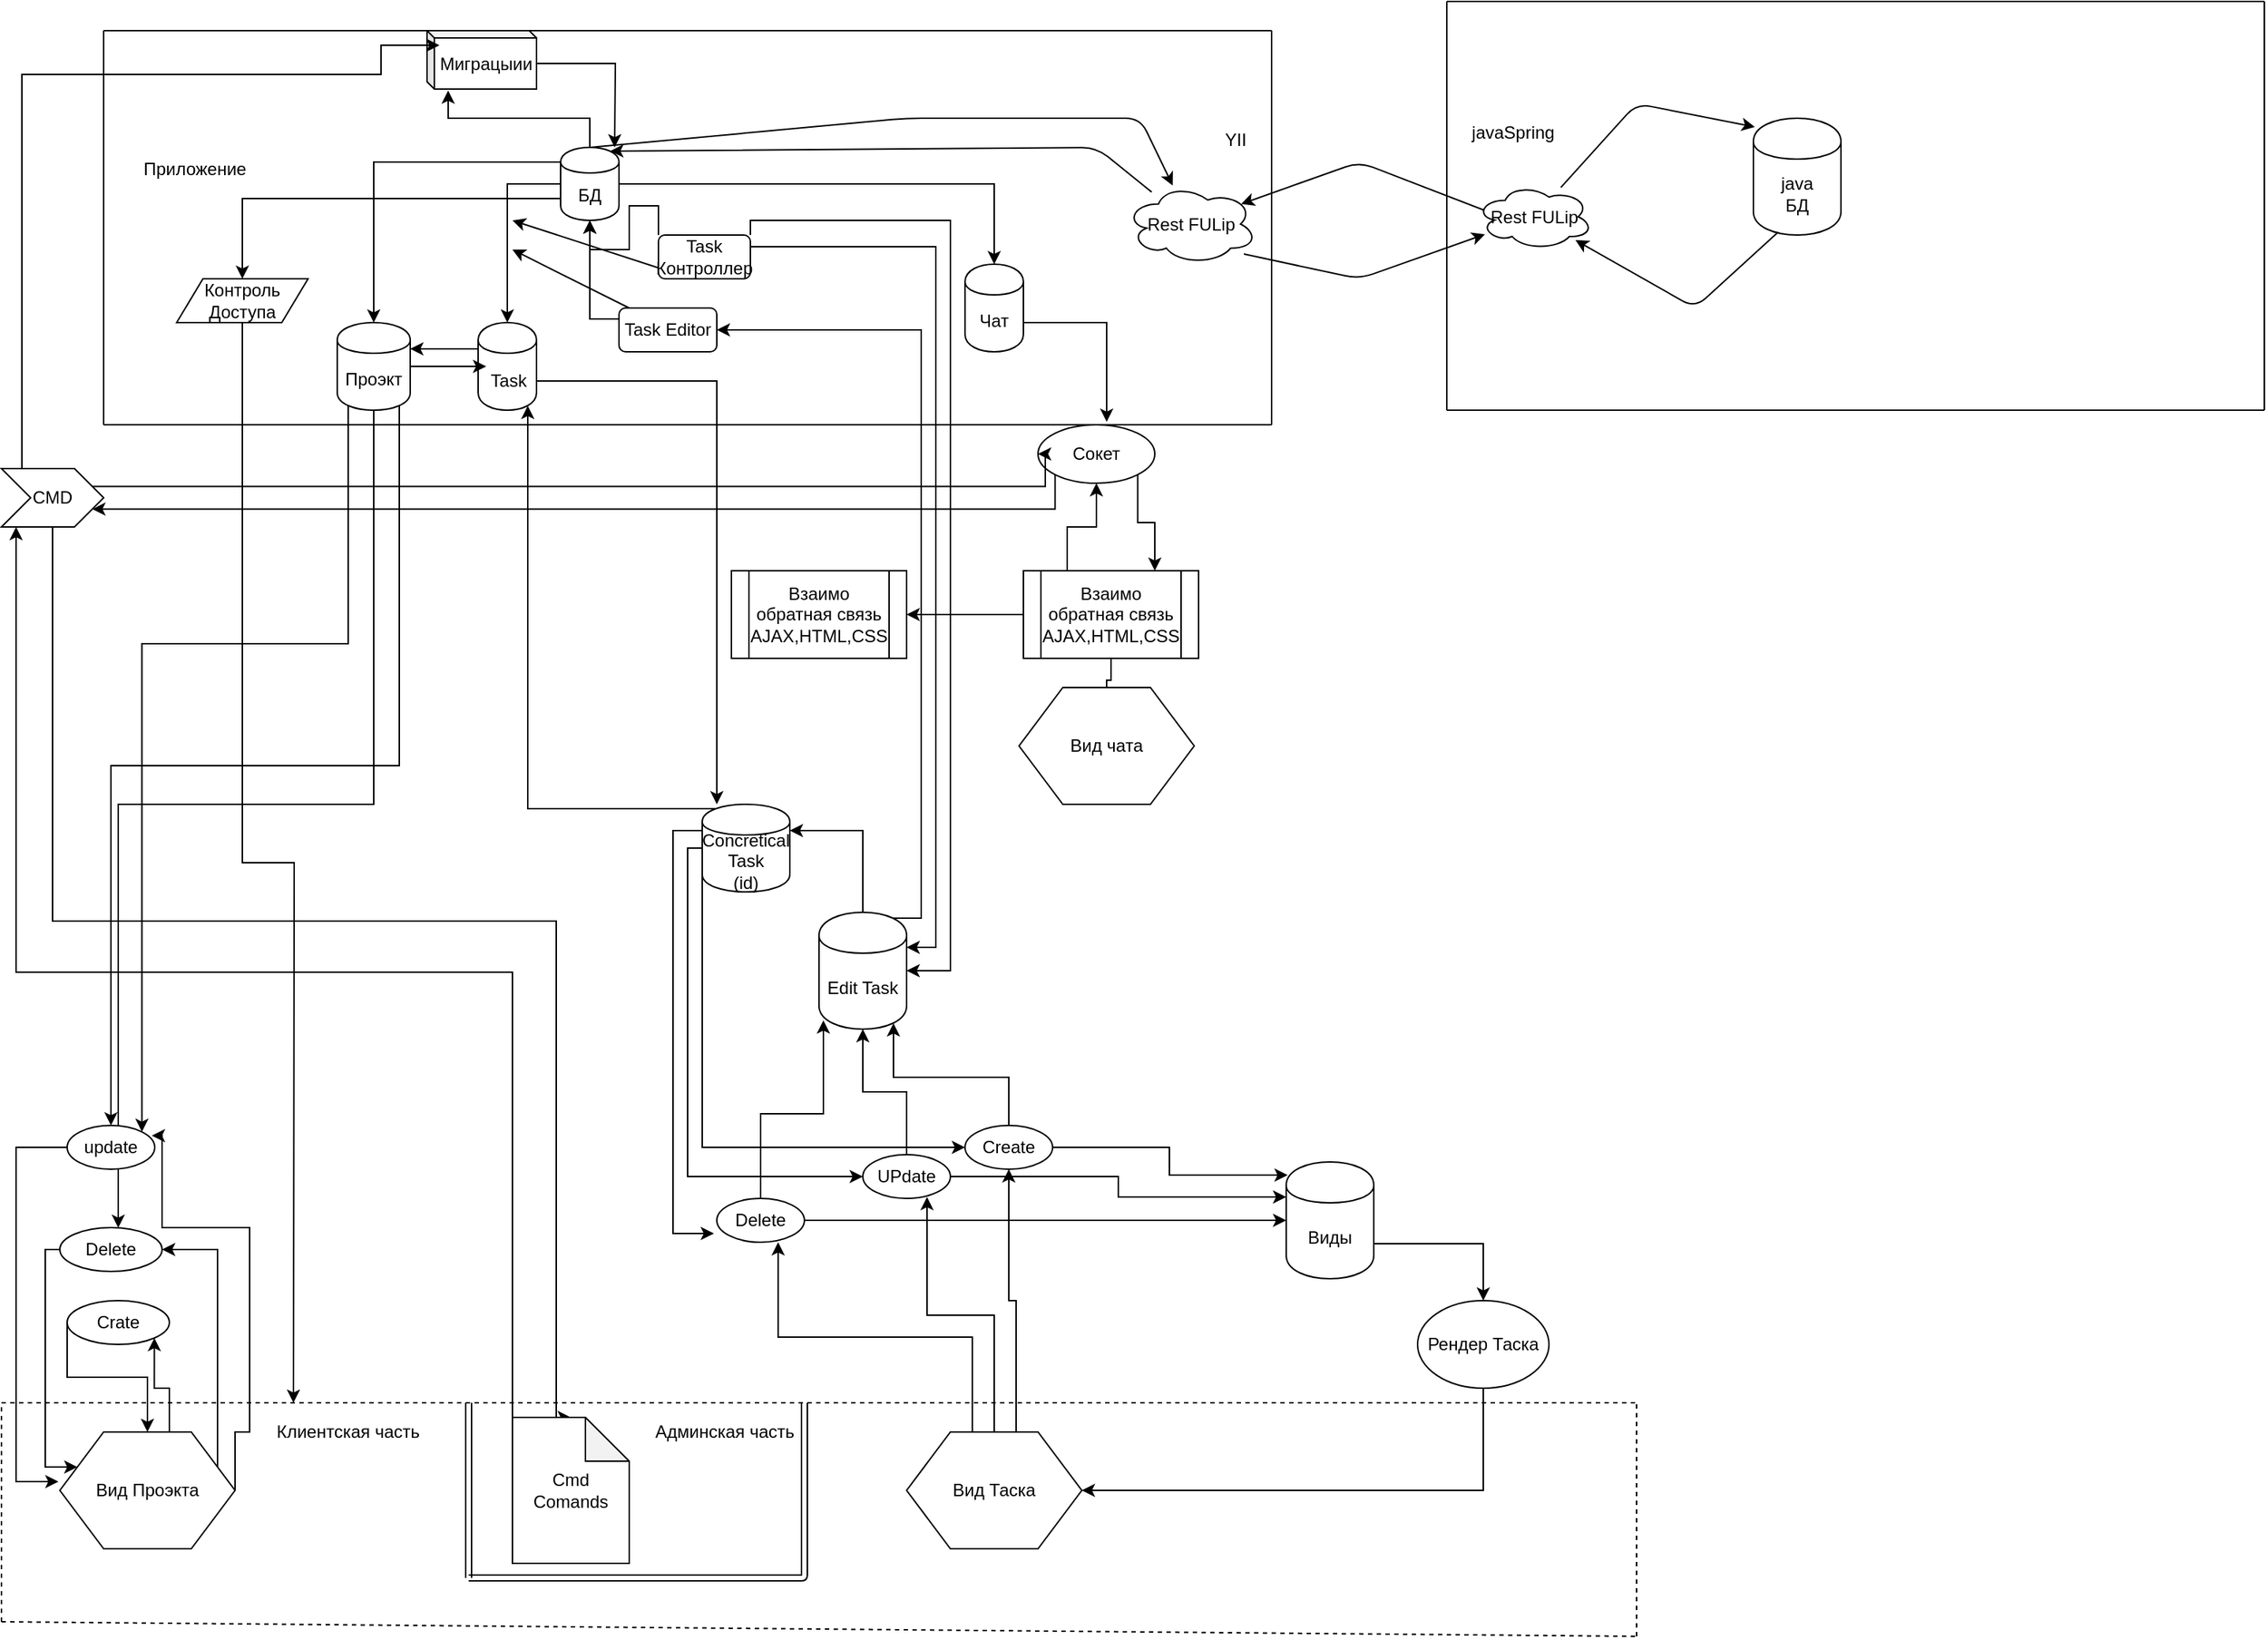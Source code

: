 <mxfile version="12.7.0" type="github">
  <diagram id="pHRPmIqtmcLInsVRvv9W" name="Page-1">
    <mxGraphModel dx="2031" dy="2303" grid="1" gridSize="10" guides="1" tooltips="1" connect="1" arrows="1" fold="1" page="1" pageScale="1" pageWidth="827" pageHeight="1169" math="0" shadow="0">
      <root>
        <mxCell id="0"/>
        <mxCell id="1" parent="0"/>
        <mxCell id="Qgxlo258zVe_u0WC3ZN--4" value="" style="edgeStyle=orthogonalEdgeStyle;rounded=0;orthogonalLoop=1;jettySize=auto;html=1;" parent="1" source="Qgxlo258zVe_u0WC3ZN--1" target="Qgxlo258zVe_u0WC3ZN--3" edge="1">
          <mxGeometry relative="1" as="geometry"/>
        </mxCell>
        <mxCell id="Qgxlo258zVe_u0WC3ZN--7" style="edgeStyle=elbowEdgeStyle;rounded=0;orthogonalLoop=1;jettySize=auto;elbow=vertical;html=1;entryX=0.5;entryY=0;entryDx=0;entryDy=0;exitX=1;exitY=0.5;exitDx=0;exitDy=0;" parent="1" source="Qgxlo258zVe_u0WC3ZN--1" target="Qgxlo258zVe_u0WC3ZN--6" edge="1">
          <mxGeometry relative="1" as="geometry">
            <mxPoint x="480" y="45" as="targetPoint"/>
            <Array as="points">
              <mxPoint x="480" y="45"/>
            </Array>
          </mxGeometry>
        </mxCell>
        <mxCell id="Qgxlo258zVe_u0WC3ZN--12" style="edgeStyle=elbowEdgeStyle;rounded=0;orthogonalLoop=1;jettySize=auto;elbow=vertical;html=1;exitX=0;exitY=0.3;exitDx=0;exitDy=0;entryX=0.5;entryY=0;entryDx=0;entryDy=0;" parent="1" source="Qgxlo258zVe_u0WC3ZN--1" target="Qgxlo258zVe_u0WC3ZN--11" edge="1">
          <mxGeometry relative="1" as="geometry">
            <mxPoint x="180" y="35" as="targetPoint"/>
            <Array as="points">
              <mxPoint x="330" y="30"/>
            </Array>
          </mxGeometry>
        </mxCell>
        <mxCell id="rWhcrw27TPD7xdTSvtTj-43" style="edgeStyle=orthogonalEdgeStyle;rounded=0;orthogonalLoop=1;jettySize=auto;html=1;exitX=0.5;exitY=0;exitDx=0;exitDy=0;entryX=0.193;entryY=1.025;entryDx=0;entryDy=0;entryPerimeter=0;" parent="1" source="Qgxlo258zVe_u0WC3ZN--1" target="rWhcrw27TPD7xdTSvtTj-44" edge="1">
          <mxGeometry relative="1" as="geometry">
            <mxPoint x="310" y="-20" as="targetPoint"/>
          </mxGeometry>
        </mxCell>
        <mxCell id="rWhcrw27TPD7xdTSvtTj-64" style="edgeStyle=orthogonalEdgeStyle;rounded=0;orthogonalLoop=1;jettySize=auto;html=1;exitX=0;exitY=0.7;exitDx=0;exitDy=0;entryX=0.5;entryY=0;entryDx=0;entryDy=0;" parent="1" source="Qgxlo258zVe_u0WC3ZN--1" target="rWhcrw27TPD7xdTSvtTj-65" edge="1">
          <mxGeometry relative="1" as="geometry">
            <mxPoint x="190" y="110" as="targetPoint"/>
          </mxGeometry>
        </mxCell>
        <mxCell id="Qgxlo258zVe_u0WC3ZN--1" value="БД" style="shape=cylinder;whiteSpace=wrap;html=1;boundedLbl=1;backgroundOutline=1;" parent="1" vertex="1">
          <mxGeometry x="393" y="20" width="40" height="50" as="geometry"/>
        </mxCell>
        <mxCell id="Qgxlo258zVe_u0WC3ZN--15" style="edgeStyle=elbowEdgeStyle;rounded=0;orthogonalLoop=1;jettySize=auto;elbow=vertical;html=1;exitX=0;exitY=0.3;exitDx=0;exitDy=0;entryX=1;entryY=0.3;entryDx=0;entryDy=0;" parent="1" source="Qgxlo258zVe_u0WC3ZN--3" target="Qgxlo258zVe_u0WC3ZN--11" edge="1">
          <mxGeometry relative="1" as="geometry"/>
        </mxCell>
        <mxCell id="Qgxlo258zVe_u0WC3ZN--3" value="" style="shape=cylinder;whiteSpace=wrap;html=1;boundedLbl=1;backgroundOutline=1;" parent="1" vertex="1">
          <mxGeometry x="336.5" y="140" width="40" height="60" as="geometry"/>
        </mxCell>
        <mxCell id="rWhcrw27TPD7xdTSvtTj-3" style="edgeStyle=orthogonalEdgeStyle;rounded=0;orthogonalLoop=1;jettySize=auto;html=1;" parent="1" source="Qgxlo258zVe_u0WC3ZN--5" target="rWhcrw27TPD7xdTSvtTj-1" edge="1">
          <mxGeometry relative="1" as="geometry">
            <Array as="points">
              <mxPoint x="500" y="180"/>
            </Array>
          </mxGeometry>
        </mxCell>
        <mxCell id="Qgxlo258zVe_u0WC3ZN--5" value="Task&lt;br&gt;" style="text;html=1;align=center;verticalAlign=middle;resizable=0;points=[];autosize=1;" parent="1" vertex="1">
          <mxGeometry x="336.5" y="170" width="40" height="20" as="geometry"/>
        </mxCell>
        <mxCell id="Qgxlo258zVe_u0WC3ZN--41" style="edgeStyle=elbowEdgeStyle;rounded=0;orthogonalLoop=1;jettySize=auto;elbow=vertical;html=1;exitX=1;exitY=0.5;exitDx=0;exitDy=0;entryX=0.588;entryY=-0.05;entryDx=0;entryDy=0;entryPerimeter=0;" parent="1" source="Qgxlo258zVe_u0WC3ZN--6" target="Qgxlo258zVe_u0WC3ZN--39" edge="1">
          <mxGeometry relative="1" as="geometry">
            <mxPoint x="780" y="120" as="targetPoint"/>
            <Array as="points">
              <mxPoint x="760" y="140"/>
            </Array>
          </mxGeometry>
        </mxCell>
        <mxCell id="Qgxlo258zVe_u0WC3ZN--6" value="Чат" style="shape=cylinder;whiteSpace=wrap;html=1;boundedLbl=1;backgroundOutline=1;" parent="1" vertex="1">
          <mxGeometry x="670" y="100" width="40" height="60" as="geometry"/>
        </mxCell>
        <mxCell id="Qgxlo258zVe_u0WC3ZN--14" style="edgeStyle=elbowEdgeStyle;rounded=0;orthogonalLoop=1;jettySize=auto;elbow=vertical;html=1;exitX=1;exitY=0.5;exitDx=0;exitDy=0;entryX=0.138;entryY=0;entryDx=0;entryDy=0;entryPerimeter=0;" parent="1" source="Qgxlo258zVe_u0WC3ZN--11" target="Qgxlo258zVe_u0WC3ZN--5" edge="1">
          <mxGeometry relative="1" as="geometry"/>
        </mxCell>
        <mxCell id="Qgxlo258zVe_u0WC3ZN--23" style="edgeStyle=elbowEdgeStyle;rounded=0;orthogonalLoop=1;jettySize=auto;elbow=vertical;html=1;exitX=0.85;exitY=0.95;exitDx=0;exitDy=0;exitPerimeter=0;entryX=0.5;entryY=0;entryDx=0;entryDy=0;" parent="1" source="Qgxlo258zVe_u0WC3ZN--11" target="Qgxlo258zVe_u0WC3ZN--26" edge="1">
          <mxGeometry relative="1" as="geometry">
            <mxPoint x="190" y="230" as="targetPoint"/>
          </mxGeometry>
        </mxCell>
        <mxCell id="Qgxlo258zVe_u0WC3ZN--24" style="edgeStyle=elbowEdgeStyle;rounded=0;orthogonalLoop=1;jettySize=auto;elbow=vertical;html=1;exitX=0.5;exitY=1;exitDx=0;exitDy=0;" parent="1" source="Qgxlo258zVe_u0WC3ZN--11" target="Qgxlo258zVe_u0WC3ZN--29" edge="1">
          <mxGeometry relative="1" as="geometry">
            <mxPoint x="130" y="300" as="targetPoint"/>
            <Array as="points">
              <mxPoint x="90" y="470"/>
              <mxPoint x="140" y="280"/>
              <mxPoint x="170" y="280"/>
            </Array>
          </mxGeometry>
        </mxCell>
        <mxCell id="Qgxlo258zVe_u0WC3ZN--25" style="edgeStyle=elbowEdgeStyle;rounded=0;orthogonalLoop=1;jettySize=auto;elbow=vertical;html=1;exitX=0.15;exitY=0.95;exitDx=0;exitDy=0;exitPerimeter=0;entryX=1;entryY=0;entryDx=0;entryDy=0;" parent="1" source="Qgxlo258zVe_u0WC3ZN--11" target="Qgxlo258zVe_u0WC3ZN--26" edge="1">
          <mxGeometry relative="1" as="geometry">
            <mxPoint x="170" y="360" as="targetPoint"/>
            <Array as="points">
              <mxPoint x="200" y="360"/>
              <mxPoint x="180" y="360"/>
            </Array>
          </mxGeometry>
        </mxCell>
        <mxCell id="Qgxlo258zVe_u0WC3ZN--11" value="Проэкт&lt;br&gt;" style="shape=cylinder;whiteSpace=wrap;html=1;boundedLbl=1;backgroundOutline=1;" parent="1" vertex="1">
          <mxGeometry x="240" y="140" width="50" height="60" as="geometry"/>
        </mxCell>
        <mxCell id="rWhcrw27TPD7xdTSvtTj-21" style="edgeStyle=orthogonalEdgeStyle;rounded=0;orthogonalLoop=1;jettySize=auto;html=1;exitX=0.5;exitY=0;exitDx=0;exitDy=0;" parent="1" source="Qgxlo258zVe_u0WC3ZN--16" target="rWhcrw27TPD7xdTSvtTj-19" edge="1">
          <mxGeometry relative="1" as="geometry"/>
        </mxCell>
        <mxCell id="rWhcrw27TPD7xdTSvtTj-27" style="edgeStyle=orthogonalEdgeStyle;rounded=0;orthogonalLoop=1;jettySize=auto;html=1;exitX=1;exitY=0.5;exitDx=0;exitDy=0;entryX=0;entryY=0.3;entryDx=0;entryDy=0;" parent="1" source="Qgxlo258zVe_u0WC3ZN--16" target="rWhcrw27TPD7xdTSvtTj-25" edge="1">
          <mxGeometry relative="1" as="geometry"/>
        </mxCell>
        <mxCell id="Qgxlo258zVe_u0WC3ZN--16" value="UPdate" style="ellipse;whiteSpace=wrap;html=1;" parent="1" vertex="1">
          <mxGeometry x="600" y="710" width="60" height="30" as="geometry"/>
        </mxCell>
        <mxCell id="rWhcrw27TPD7xdTSvtTj-20" style="edgeStyle=orthogonalEdgeStyle;rounded=0;orthogonalLoop=1;jettySize=auto;html=1;exitX=0.5;exitY=0;exitDx=0;exitDy=0;entryX=0.05;entryY=0.925;entryDx=0;entryDy=0;entryPerimeter=0;" parent="1" source="Qgxlo258zVe_u0WC3ZN--17" target="rWhcrw27TPD7xdTSvtTj-19" edge="1">
          <mxGeometry relative="1" as="geometry"/>
        </mxCell>
        <mxCell id="rWhcrw27TPD7xdTSvtTj-28" style="edgeStyle=orthogonalEdgeStyle;rounded=0;orthogonalLoop=1;jettySize=auto;html=1;exitX=1;exitY=0.5;exitDx=0;exitDy=0;entryX=0;entryY=0.5;entryDx=0;entryDy=0;" parent="1" source="Qgxlo258zVe_u0WC3ZN--17" target="rWhcrw27TPD7xdTSvtTj-25" edge="1">
          <mxGeometry relative="1" as="geometry"/>
        </mxCell>
        <mxCell id="Qgxlo258zVe_u0WC3ZN--17" value="Delete" style="ellipse;whiteSpace=wrap;html=1;" parent="1" vertex="1">
          <mxGeometry x="500" y="740" width="60" height="30" as="geometry"/>
        </mxCell>
        <mxCell id="rWhcrw27TPD7xdTSvtTj-22" style="edgeStyle=orthogonalEdgeStyle;rounded=0;orthogonalLoop=1;jettySize=auto;html=1;exitX=0.5;exitY=0;exitDx=0;exitDy=0;entryX=0.85;entryY=0.95;entryDx=0;entryDy=0;entryPerimeter=0;" parent="1" source="Qgxlo258zVe_u0WC3ZN--18" target="rWhcrw27TPD7xdTSvtTj-19" edge="1">
          <mxGeometry relative="1" as="geometry"/>
        </mxCell>
        <mxCell id="rWhcrw27TPD7xdTSvtTj-26" style="edgeStyle=orthogonalEdgeStyle;rounded=0;orthogonalLoop=1;jettySize=auto;html=1;exitX=1;exitY=0.5;exitDx=0;exitDy=0;entryX=0.017;entryY=0.113;entryDx=0;entryDy=0;entryPerimeter=0;" parent="1" source="Qgxlo258zVe_u0WC3ZN--18" target="rWhcrw27TPD7xdTSvtTj-25" edge="1">
          <mxGeometry relative="1" as="geometry"/>
        </mxCell>
        <mxCell id="Qgxlo258zVe_u0WC3ZN--18" value="Create" style="ellipse;whiteSpace=wrap;html=1;" parent="1" vertex="1">
          <mxGeometry x="670" y="690" width="60" height="30" as="geometry"/>
        </mxCell>
        <mxCell id="Qgxlo258zVe_u0WC3ZN--33" style="edgeStyle=elbowEdgeStyle;rounded=0;orthogonalLoop=1;jettySize=auto;elbow=vertical;html=1;exitX=0;exitY=0.5;exitDx=0;exitDy=0;entryX=-0.008;entryY=0.425;entryDx=0;entryDy=0;entryPerimeter=0;" parent="1" source="Qgxlo258zVe_u0WC3ZN--26" target="Qgxlo258zVe_u0WC3ZN--30" edge="1">
          <mxGeometry relative="1" as="geometry">
            <mxPoint x="-30" y="890" as="targetPoint"/>
            <Array as="points">
              <mxPoint x="20" y="740"/>
            </Array>
          </mxGeometry>
        </mxCell>
        <mxCell id="Qgxlo258zVe_u0WC3ZN--26" value="update" style="ellipse;whiteSpace=wrap;html=1;" parent="1" vertex="1">
          <mxGeometry x="55" y="690" width="60" height="30" as="geometry"/>
        </mxCell>
        <mxCell id="Qgxlo258zVe_u0WC3ZN--35" style="edgeStyle=elbowEdgeStyle;rounded=0;orthogonalLoop=1;jettySize=auto;elbow=vertical;html=1;exitX=0;exitY=0.5;exitDx=0;exitDy=0;" parent="1" source="Qgxlo258zVe_u0WC3ZN--27" target="Qgxlo258zVe_u0WC3ZN--30" edge="1">
          <mxGeometry relative="1" as="geometry"/>
        </mxCell>
        <mxCell id="Qgxlo258zVe_u0WC3ZN--27" value="Crate&lt;br&gt;" style="ellipse;whiteSpace=wrap;html=1;" parent="1" vertex="1">
          <mxGeometry x="55" y="810" width="70" height="30" as="geometry"/>
        </mxCell>
        <mxCell id="Qgxlo258zVe_u0WC3ZN--34" style="edgeStyle=elbowEdgeStyle;rounded=0;orthogonalLoop=1;jettySize=auto;elbow=vertical;html=1;exitX=0;exitY=0.5;exitDx=0;exitDy=0;entryX=0;entryY=0.25;entryDx=0;entryDy=0;" parent="1" source="Qgxlo258zVe_u0WC3ZN--29" target="Qgxlo258zVe_u0WC3ZN--30" edge="1">
          <mxGeometry relative="1" as="geometry">
            <Array as="points">
              <mxPoint x="40" y="840"/>
            </Array>
          </mxGeometry>
        </mxCell>
        <mxCell id="Qgxlo258zVe_u0WC3ZN--29" value="Delete" style="ellipse;whiteSpace=wrap;html=1;" parent="1" vertex="1">
          <mxGeometry x="50" y="760" width="70" height="30" as="geometry"/>
        </mxCell>
        <mxCell id="byfIf1aFrJ1yHOEh9ety-9" style="edgeStyle=orthogonalEdgeStyle;rounded=0;orthogonalLoop=1;jettySize=auto;html=1;exitX=0.625;exitY=0;exitDx=0;exitDy=0;entryX=1;entryY=1;entryDx=0;entryDy=0;" parent="1" source="Qgxlo258zVe_u0WC3ZN--30" target="Qgxlo258zVe_u0WC3ZN--27" edge="1">
          <mxGeometry relative="1" as="geometry"/>
        </mxCell>
        <mxCell id="byfIf1aFrJ1yHOEh9ety-10" style="edgeStyle=orthogonalEdgeStyle;rounded=0;orthogonalLoop=1;jettySize=auto;html=1;exitX=1;exitY=0.25;exitDx=0;exitDy=0;entryX=1;entryY=0.5;entryDx=0;entryDy=0;" parent="1" source="Qgxlo258zVe_u0WC3ZN--30" target="Qgxlo258zVe_u0WC3ZN--29" edge="1">
          <mxGeometry relative="1" as="geometry"/>
        </mxCell>
        <mxCell id="byfIf1aFrJ1yHOEh9ety-11" style="edgeStyle=orthogonalEdgeStyle;rounded=0;orthogonalLoop=1;jettySize=auto;html=1;exitX=1;exitY=0.5;exitDx=0;exitDy=0;entryX=0.967;entryY=0.233;entryDx=0;entryDy=0;entryPerimeter=0;" parent="1" source="Qgxlo258zVe_u0WC3ZN--30" target="Qgxlo258zVe_u0WC3ZN--26" edge="1">
          <mxGeometry relative="1" as="geometry">
            <mxPoint x="120" y="700" as="targetPoint"/>
            <Array as="points">
              <mxPoint x="180" y="900"/>
              <mxPoint x="180" y="760"/>
              <mxPoint x="120" y="760"/>
              <mxPoint x="120" y="697"/>
            </Array>
          </mxGeometry>
        </mxCell>
        <mxCell id="Qgxlo258zVe_u0WC3ZN--30" value="Вид Проэкта" style="shape=hexagon;perimeter=hexagonPerimeter2;whiteSpace=wrap;html=1;" parent="1" vertex="1">
          <mxGeometry x="50" y="900" width="120" height="80" as="geometry"/>
        </mxCell>
        <mxCell id="rWhcrw27TPD7xdTSvtTj-30" style="edgeStyle=orthogonalEdgeStyle;rounded=0;orthogonalLoop=1;jettySize=auto;html=1;exitX=0.625;exitY=0;exitDx=0;exitDy=0;" parent="1" source="Qgxlo258zVe_u0WC3ZN--32" target="Qgxlo258zVe_u0WC3ZN--18" edge="1">
          <mxGeometry relative="1" as="geometry"/>
        </mxCell>
        <mxCell id="rWhcrw27TPD7xdTSvtTj-31" style="edgeStyle=orthogonalEdgeStyle;rounded=0;orthogonalLoop=1;jettySize=auto;html=1;exitX=0.5;exitY=0;exitDx=0;exitDy=0;entryX=0.733;entryY=0.967;entryDx=0;entryDy=0;entryPerimeter=0;" parent="1" source="Qgxlo258zVe_u0WC3ZN--32" target="Qgxlo258zVe_u0WC3ZN--16" edge="1">
          <mxGeometry relative="1" as="geometry"/>
        </mxCell>
        <mxCell id="rWhcrw27TPD7xdTSvtTj-32" style="edgeStyle=orthogonalEdgeStyle;rounded=0;orthogonalLoop=1;jettySize=auto;html=1;exitX=0.375;exitY=0;exitDx=0;exitDy=0;entryX=0.7;entryY=1;entryDx=0;entryDy=0;entryPerimeter=0;" parent="1" source="Qgxlo258zVe_u0WC3ZN--32" target="Qgxlo258zVe_u0WC3ZN--17" edge="1">
          <mxGeometry relative="1" as="geometry">
            <mxPoint x="550" y="780" as="targetPoint"/>
          </mxGeometry>
        </mxCell>
        <mxCell id="Qgxlo258zVe_u0WC3ZN--32" value="Вид Таска" style="shape=hexagon;perimeter=hexagonPerimeter2;whiteSpace=wrap;html=1;" parent="1" vertex="1">
          <mxGeometry x="630" y="900" width="120" height="80" as="geometry"/>
        </mxCell>
        <mxCell id="Qgxlo258zVe_u0WC3ZN--42" style="edgeStyle=elbowEdgeStyle;rounded=0;orthogonalLoop=1;jettySize=auto;elbow=vertical;html=1;exitX=1;exitY=1;exitDx=0;exitDy=0;entryX=0.75;entryY=0;entryDx=0;entryDy=0;" parent="1" source="Qgxlo258zVe_u0WC3ZN--39" target="Qgxlo258zVe_u0WC3ZN--40" edge="1">
          <mxGeometry relative="1" as="geometry"/>
        </mxCell>
        <mxCell id="rWhcrw27TPD7xdTSvtTj-47" style="edgeStyle=orthogonalEdgeStyle;rounded=0;orthogonalLoop=1;jettySize=auto;html=1;exitX=0;exitY=1;exitDx=0;exitDy=0;entryX=1;entryY=0.75;entryDx=0;entryDy=0;" parent="1" source="Qgxlo258zVe_u0WC3ZN--39" target="rWhcrw27TPD7xdTSvtTj-45" edge="1">
          <mxGeometry relative="1" as="geometry">
            <Array as="points">
              <mxPoint x="732" y="268"/>
            </Array>
          </mxGeometry>
        </mxCell>
        <mxCell id="Qgxlo258zVe_u0WC3ZN--39" value="Сокет&lt;br&gt;" style="ellipse;whiteSpace=wrap;html=1;" parent="1" vertex="1">
          <mxGeometry x="720" y="210" width="80" height="40" as="geometry"/>
        </mxCell>
        <mxCell id="Qgxlo258zVe_u0WC3ZN--43" style="edgeStyle=elbowEdgeStyle;rounded=0;orthogonalLoop=1;jettySize=auto;elbow=vertical;html=1;exitX=0.25;exitY=0;exitDx=0;exitDy=0;entryX=0.5;entryY=1;entryDx=0;entryDy=0;" parent="1" source="Qgxlo258zVe_u0WC3ZN--40" target="Qgxlo258zVe_u0WC3ZN--39" edge="1">
          <mxGeometry relative="1" as="geometry"/>
        </mxCell>
        <mxCell id="Qgxlo258zVe_u0WC3ZN--44" style="edgeStyle=elbowEdgeStyle;rounded=0;orthogonalLoop=1;jettySize=auto;elbow=vertical;html=1;exitX=0.5;exitY=1;exitDx=0;exitDy=0;" parent="1" source="Qgxlo258zVe_u0WC3ZN--40" edge="1">
          <mxGeometry relative="1" as="geometry">
            <mxPoint x="767" y="400" as="targetPoint"/>
          </mxGeometry>
        </mxCell>
        <mxCell id="rWhcrw27TPD7xdTSvtTj-49" value="" style="edgeStyle=orthogonalEdgeStyle;rounded=0;orthogonalLoop=1;jettySize=auto;html=1;" parent="1" source="Qgxlo258zVe_u0WC3ZN--40" target="rWhcrw27TPD7xdTSvtTj-48" edge="1">
          <mxGeometry relative="1" as="geometry"/>
        </mxCell>
        <mxCell id="Qgxlo258zVe_u0WC3ZN--40" value="Взаимо обратная связь&lt;br&gt;AJAX,HTML,CSS" style="shape=process;whiteSpace=wrap;html=1;backgroundOutline=1;" parent="1" vertex="1">
          <mxGeometry x="710" y="310" width="120" height="60" as="geometry"/>
        </mxCell>
        <mxCell id="rWhcrw27TPD7xdTSvtTj-48" value="Взаимо обратная связь&lt;br&gt;AJAX,HTML,CSS" style="shape=process;whiteSpace=wrap;html=1;backgroundOutline=1;" parent="1" vertex="1">
          <mxGeometry x="510" y="310" width="120" height="60" as="geometry"/>
        </mxCell>
        <mxCell id="Qgxlo258zVe_u0WC3ZN--45" value="Вид чата" style="shape=hexagon;perimeter=hexagonPerimeter2;whiteSpace=wrap;html=1;" parent="1" vertex="1">
          <mxGeometry x="707" y="390" width="120" height="80" as="geometry"/>
        </mxCell>
        <mxCell id="Qgxlo258zVe_u0WC3ZN--47" value="" style="endArrow=none;html=1;" parent="1" edge="1">
          <mxGeometry width="50" height="50" relative="1" as="geometry">
            <mxPoint x="80" y="210" as="sourcePoint"/>
            <mxPoint x="880" y="210" as="targetPoint"/>
          </mxGeometry>
        </mxCell>
        <mxCell id="Qgxlo258zVe_u0WC3ZN--48" value="" style="endArrow=none;html=1;" parent="1" edge="1">
          <mxGeometry width="50" height="50" relative="1" as="geometry">
            <mxPoint x="880" y="-60" as="sourcePoint"/>
            <mxPoint x="880" y="210" as="targetPoint"/>
          </mxGeometry>
        </mxCell>
        <mxCell id="Qgxlo258zVe_u0WC3ZN--49" value="" style="endArrow=none;html=1;" parent="1" edge="1">
          <mxGeometry width="50" height="50" relative="1" as="geometry">
            <mxPoint x="80" y="-60" as="sourcePoint"/>
            <mxPoint x="80" y="210" as="targetPoint"/>
          </mxGeometry>
        </mxCell>
        <mxCell id="Qgxlo258zVe_u0WC3ZN--50" value="Приложение" style="text;html=1;align=center;verticalAlign=middle;resizable=0;points=[];autosize=1;" parent="1" vertex="1">
          <mxGeometry x="97" y="25" width="90" height="20" as="geometry"/>
        </mxCell>
        <mxCell id="Qgxlo258zVe_u0WC3ZN--51" value="Rest FULip&lt;br&gt;" style="ellipse;shape=cloud;whiteSpace=wrap;html=1;" parent="1" vertex="1">
          <mxGeometry x="780" y="45" width="90" height="55" as="geometry"/>
        </mxCell>
        <mxCell id="Qgxlo258zVe_u0WC3ZN--52" value="" style="endArrow=none;html=1;" parent="1" edge="1">
          <mxGeometry width="50" height="50" relative="1" as="geometry">
            <mxPoint x="1000" y="200" as="sourcePoint"/>
            <mxPoint x="1000" y="-80" as="targetPoint"/>
          </mxGeometry>
        </mxCell>
        <mxCell id="Qgxlo258zVe_u0WC3ZN--53" value="" style="endArrow=none;html=1;" parent="1" edge="1">
          <mxGeometry width="50" height="50" relative="1" as="geometry">
            <mxPoint x="1000" y="200" as="sourcePoint"/>
            <mxPoint x="1560" y="200" as="targetPoint"/>
          </mxGeometry>
        </mxCell>
        <mxCell id="Qgxlo258zVe_u0WC3ZN--55" value="javaSpring" style="text;html=1;align=center;verticalAlign=middle;resizable=0;points=[];autosize=1;" parent="1" vertex="1">
          <mxGeometry x="1010" width="70" height="20" as="geometry"/>
        </mxCell>
        <mxCell id="Qgxlo258zVe_u0WC3ZN--56" value="YII" style="text;html=1;align=center;verticalAlign=middle;resizable=0;points=[];autosize=1;" parent="1" vertex="1">
          <mxGeometry x="840" y="5" width="30" height="20" as="geometry"/>
        </mxCell>
        <mxCell id="Qgxlo258zVe_u0WC3ZN--57" value="Rest FULip" style="ellipse;shape=cloud;whiteSpace=wrap;html=1;" parent="1" vertex="1">
          <mxGeometry x="1020" y="45" width="80" height="45" as="geometry"/>
        </mxCell>
        <mxCell id="Qgxlo258zVe_u0WC3ZN--58" value="" style="endArrow=classic;html=1;exitX=0.9;exitY=0.873;exitDx=0;exitDy=0;exitPerimeter=0;" parent="1" source="Qgxlo258zVe_u0WC3ZN--51" target="Qgxlo258zVe_u0WC3ZN--57" edge="1">
          <mxGeometry width="50" height="50" relative="1" as="geometry">
            <mxPoint x="50" y="760" as="sourcePoint"/>
            <mxPoint x="100" y="710" as="targetPoint"/>
            <Array as="points">
              <mxPoint x="940" y="110"/>
            </Array>
          </mxGeometry>
        </mxCell>
        <mxCell id="Qgxlo258zVe_u0WC3ZN--59" value="" style="endArrow=classic;html=1;entryX=0.88;entryY=0.25;entryDx=0;entryDy=0;entryPerimeter=0;exitX=0.07;exitY=0.4;exitDx=0;exitDy=0;exitPerimeter=0;" parent="1" source="Qgxlo258zVe_u0WC3ZN--57" target="Qgxlo258zVe_u0WC3ZN--51" edge="1">
          <mxGeometry width="50" height="50" relative="1" as="geometry">
            <mxPoint x="920" y="100" as="sourcePoint"/>
            <mxPoint x="970" y="50" as="targetPoint"/>
            <Array as="points">
              <mxPoint x="940" y="30"/>
            </Array>
          </mxGeometry>
        </mxCell>
        <mxCell id="Qgxlo258zVe_u0WC3ZN--60" value="" style="endArrow=classic;html=1;entryX=0.85;entryY=0.05;entryDx=0;entryDy=0;entryPerimeter=0;" parent="1" source="Qgxlo258zVe_u0WC3ZN--51" target="Qgxlo258zVe_u0WC3ZN--1" edge="1">
          <mxGeometry width="50" height="50" relative="1" as="geometry">
            <mxPoint x="820" y="10" as="sourcePoint"/>
            <mxPoint x="760" y="10" as="targetPoint"/>
            <Array as="points">
              <mxPoint x="760" y="20"/>
            </Array>
          </mxGeometry>
        </mxCell>
        <mxCell id="Qgxlo258zVe_u0WC3ZN--61" value="" style="endArrow=classic;html=1;exitX=0.5;exitY=0;exitDx=0;exitDy=0;" parent="1" source="Qgxlo258zVe_u0WC3ZN--1" target="Qgxlo258zVe_u0WC3ZN--51" edge="1">
          <mxGeometry width="50" height="50" relative="1" as="geometry">
            <mxPoint x="780" y="160" as="sourcePoint"/>
            <mxPoint x="820" as="targetPoint"/>
            <Array as="points">
              <mxPoint x="630"/>
              <mxPoint x="790"/>
            </Array>
          </mxGeometry>
        </mxCell>
        <mxCell id="Qgxlo258zVe_u0WC3ZN--62" value="java&lt;br&gt;БД" style="shape=cylinder;whiteSpace=wrap;html=1;boundedLbl=1;backgroundOutline=1;" parent="1" vertex="1">
          <mxGeometry x="1210" width="60" height="80" as="geometry"/>
        </mxCell>
        <mxCell id="Qgxlo258zVe_u0WC3ZN--63" value="" style="endArrow=classic;html=1;entryX=0.017;entryY=0.075;entryDx=0;entryDy=0;entryPerimeter=0;" parent="1" source="Qgxlo258zVe_u0WC3ZN--57" target="Qgxlo258zVe_u0WC3ZN--62" edge="1">
          <mxGeometry width="50" height="50" relative="1" as="geometry">
            <mxPoint x="1120" y="50" as="sourcePoint"/>
            <mxPoint x="1170" as="targetPoint"/>
            <Array as="points">
              <mxPoint x="1130" y="-10"/>
            </Array>
          </mxGeometry>
        </mxCell>
        <mxCell id="Qgxlo258zVe_u0WC3ZN--64" value="" style="endArrow=classic;html=1;exitX=0.283;exitY=0.975;exitDx=0;exitDy=0;exitPerimeter=0;" parent="1" source="Qgxlo258zVe_u0WC3ZN--62" target="Qgxlo258zVe_u0WC3ZN--57" edge="1">
          <mxGeometry width="50" height="50" relative="1" as="geometry">
            <mxPoint x="1160" y="140" as="sourcePoint"/>
            <mxPoint x="1210" y="90" as="targetPoint"/>
            <Array as="points">
              <mxPoint x="1170" y="130"/>
            </Array>
          </mxGeometry>
        </mxCell>
        <mxCell id="Qgxlo258zVe_u0WC3ZN--65" value="" style="endArrow=none;html=1;" parent="1" edge="1">
          <mxGeometry width="50" height="50" relative="1" as="geometry">
            <mxPoint x="80" y="-60" as="sourcePoint"/>
            <mxPoint x="880" y="-60" as="targetPoint"/>
          </mxGeometry>
        </mxCell>
        <mxCell id="Qgxlo258zVe_u0WC3ZN--67" value="" style="endArrow=none;html=1;" parent="1" edge="1">
          <mxGeometry width="50" height="50" relative="1" as="geometry">
            <mxPoint x="1000" y="-80" as="sourcePoint"/>
            <mxPoint x="1560" y="-80" as="targetPoint"/>
          </mxGeometry>
        </mxCell>
        <mxCell id="Qgxlo258zVe_u0WC3ZN--68" value="" style="endArrow=none;html=1;" parent="1" edge="1">
          <mxGeometry width="50" height="50" relative="1" as="geometry">
            <mxPoint x="1560" y="200" as="sourcePoint"/>
            <mxPoint x="1560" y="-80" as="targetPoint"/>
          </mxGeometry>
        </mxCell>
        <mxCell id="byfIf1aFrJ1yHOEh9ety-4" style="edgeStyle=orthogonalEdgeStyle;rounded=0;orthogonalLoop=1;jettySize=auto;html=1;exitX=0;exitY=0;exitDx=0;exitDy=0;entryX=0.5;entryY=1;entryDx=0;entryDy=0;" parent="1" source="byfIf1aFrJ1yHOEh9ety-1" target="Qgxlo258zVe_u0WC3ZN--1" edge="1">
          <mxGeometry relative="1" as="geometry"/>
        </mxCell>
        <mxCell id="rWhcrw27TPD7xdTSvtTj-38" style="edgeStyle=orthogonalEdgeStyle;rounded=0;orthogonalLoop=1;jettySize=auto;html=1;exitX=1;exitY=0.75;exitDx=0;exitDy=0;entryX=1;entryY=0.3;entryDx=0;entryDy=0;" parent="1" source="byfIf1aFrJ1yHOEh9ety-1" target="rWhcrw27TPD7xdTSvtTj-19" edge="1">
          <mxGeometry relative="1" as="geometry">
            <Array as="points">
              <mxPoint x="523" y="88"/>
              <mxPoint x="650" y="88"/>
              <mxPoint x="650" y="568"/>
            </Array>
          </mxGeometry>
        </mxCell>
        <mxCell id="rWhcrw27TPD7xdTSvtTj-39" style="edgeStyle=orthogonalEdgeStyle;rounded=0;orthogonalLoop=1;jettySize=auto;html=1;exitX=1;exitY=0;exitDx=0;exitDy=0;entryX=1;entryY=0.5;entryDx=0;entryDy=0;" parent="1" source="byfIf1aFrJ1yHOEh9ety-1" target="rWhcrw27TPD7xdTSvtTj-19" edge="1">
          <mxGeometry relative="1" as="geometry">
            <Array as="points">
              <mxPoint x="523" y="70"/>
              <mxPoint x="660" y="70"/>
              <mxPoint x="660" y="584"/>
            </Array>
          </mxGeometry>
        </mxCell>
        <mxCell id="byfIf1aFrJ1yHOEh9ety-1" value="Task Контроллер&lt;br&gt;" style="rounded=1;whiteSpace=wrap;html=1;" parent="1" vertex="1">
          <mxGeometry x="460" y="80" width="63" height="30" as="geometry"/>
        </mxCell>
        <mxCell id="byfIf1aFrJ1yHOEh9ety-5" style="edgeStyle=orthogonalEdgeStyle;rounded=0;orthogonalLoop=1;jettySize=auto;html=1;exitX=0;exitY=0.25;exitDx=0;exitDy=0;entryX=0.5;entryY=1;entryDx=0;entryDy=0;" parent="1" source="byfIf1aFrJ1yHOEh9ety-2" target="Qgxlo258zVe_u0WC3ZN--1" edge="1">
          <mxGeometry relative="1" as="geometry"/>
        </mxCell>
        <mxCell id="byfIf1aFrJ1yHOEh9ety-2" value="Task Editor&lt;br&gt;" style="rounded=1;whiteSpace=wrap;html=1;" parent="1" vertex="1">
          <mxGeometry x="433" y="130" width="67" height="30" as="geometry"/>
        </mxCell>
        <mxCell id="byfIf1aFrJ1yHOEh9ety-12" value="" style="endArrow=classic;html=1;exitX=0.104;exitY=0;exitDx=0;exitDy=0;exitPerimeter=0;" parent="1" source="byfIf1aFrJ1yHOEh9ety-2" edge="1">
          <mxGeometry width="50" height="50" relative="1" as="geometry">
            <mxPoint x="410" y="110" as="sourcePoint"/>
            <mxPoint x="360" y="90" as="targetPoint"/>
          </mxGeometry>
        </mxCell>
        <mxCell id="byfIf1aFrJ1yHOEh9ety-13" value="" style="endArrow=classic;html=1;exitX=0;exitY=0.75;exitDx=0;exitDy=0;" parent="1" source="byfIf1aFrJ1yHOEh9ety-1" edge="1">
          <mxGeometry width="50" height="50" relative="1" as="geometry">
            <mxPoint x="450" y="110" as="sourcePoint"/>
            <mxPoint x="360" y="70" as="targetPoint"/>
          </mxGeometry>
        </mxCell>
        <mxCell id="rWhcrw27TPD7xdTSvtTj-7" style="edgeStyle=orthogonalEdgeStyle;rounded=0;orthogonalLoop=1;jettySize=auto;html=1;exitX=0;exitY=0.3;exitDx=0;exitDy=0;entryX=-0.033;entryY=0.8;entryDx=0;entryDy=0;entryPerimeter=0;" parent="1" source="rWhcrw27TPD7xdTSvtTj-1" target="Qgxlo258zVe_u0WC3ZN--17" edge="1">
          <mxGeometry relative="1" as="geometry">
            <Array as="points">
              <mxPoint x="470" y="488"/>
              <mxPoint x="470" y="764"/>
            </Array>
          </mxGeometry>
        </mxCell>
        <mxCell id="rWhcrw27TPD7xdTSvtTj-10" style="edgeStyle=orthogonalEdgeStyle;rounded=0;orthogonalLoop=1;jettySize=auto;html=1;exitX=0;exitY=0.5;exitDx=0;exitDy=0;entryX=0;entryY=0.5;entryDx=0;entryDy=0;" parent="1" source="rWhcrw27TPD7xdTSvtTj-1" target="Qgxlo258zVe_u0WC3ZN--16" edge="1">
          <mxGeometry relative="1" as="geometry">
            <Array as="points">
              <mxPoint x="480" y="500"/>
              <mxPoint x="480" y="725"/>
            </Array>
          </mxGeometry>
        </mxCell>
        <mxCell id="rWhcrw27TPD7xdTSvtTj-12" style="edgeStyle=orthogonalEdgeStyle;rounded=0;orthogonalLoop=1;jettySize=auto;html=1;exitX=0;exitY=0.7;exitDx=0;exitDy=0;entryX=0;entryY=0.5;entryDx=0;entryDy=0;" parent="1" source="rWhcrw27TPD7xdTSvtTj-1" target="Qgxlo258zVe_u0WC3ZN--18" edge="1">
          <mxGeometry relative="1" as="geometry">
            <Array as="points">
              <mxPoint x="490" y="705"/>
            </Array>
          </mxGeometry>
        </mxCell>
        <mxCell id="rWhcrw27TPD7xdTSvtTj-24" style="edgeStyle=orthogonalEdgeStyle;rounded=0;orthogonalLoop=1;jettySize=auto;html=1;exitX=0.15;exitY=0.05;exitDx=0;exitDy=0;exitPerimeter=0;entryX=0.85;entryY=0.95;entryDx=0;entryDy=0;entryPerimeter=0;" parent="1" source="rWhcrw27TPD7xdTSvtTj-1" target="Qgxlo258zVe_u0WC3ZN--3" edge="1">
          <mxGeometry relative="1" as="geometry"/>
        </mxCell>
        <mxCell id="rWhcrw27TPD7xdTSvtTj-1" value="Concretical&lt;br&gt;Task&lt;br&gt;(id)" style="shape=cylinder;whiteSpace=wrap;html=1;boundedLbl=1;backgroundOutline=1;" parent="1" vertex="1">
          <mxGeometry x="490" y="470" width="60" height="60" as="geometry"/>
        </mxCell>
        <mxCell id="rWhcrw27TPD7xdTSvtTj-23" style="edgeStyle=orthogonalEdgeStyle;rounded=0;orthogonalLoop=1;jettySize=auto;html=1;exitX=0.5;exitY=0;exitDx=0;exitDy=0;entryX=1;entryY=0.3;entryDx=0;entryDy=0;" parent="1" source="rWhcrw27TPD7xdTSvtTj-19" target="rWhcrw27TPD7xdTSvtTj-1" edge="1">
          <mxGeometry relative="1" as="geometry"/>
        </mxCell>
        <mxCell id="rWhcrw27TPD7xdTSvtTj-37" style="edgeStyle=orthogonalEdgeStyle;rounded=0;orthogonalLoop=1;jettySize=auto;html=1;exitX=0.85;exitY=0.05;exitDx=0;exitDy=0;exitPerimeter=0;entryX=1;entryY=0.5;entryDx=0;entryDy=0;" parent="1" source="rWhcrw27TPD7xdTSvtTj-19" target="byfIf1aFrJ1yHOEh9ety-2" edge="1">
          <mxGeometry relative="1" as="geometry">
            <Array as="points">
              <mxPoint x="640" y="548"/>
              <mxPoint x="640" y="145"/>
            </Array>
          </mxGeometry>
        </mxCell>
        <mxCell id="rWhcrw27TPD7xdTSvtTj-19" value="Edit Task" style="shape=cylinder;whiteSpace=wrap;html=1;boundedLbl=1;backgroundOutline=1;" parent="1" vertex="1">
          <mxGeometry x="570" y="544" width="60" height="80" as="geometry"/>
        </mxCell>
        <mxCell id="rWhcrw27TPD7xdTSvtTj-34" style="edgeStyle=orthogonalEdgeStyle;rounded=0;orthogonalLoop=1;jettySize=auto;html=1;exitX=1;exitY=0.7;exitDx=0;exitDy=0;entryX=0.5;entryY=0;entryDx=0;entryDy=0;" parent="1" source="rWhcrw27TPD7xdTSvtTj-25" target="rWhcrw27TPD7xdTSvtTj-33" edge="1">
          <mxGeometry relative="1" as="geometry"/>
        </mxCell>
        <mxCell id="rWhcrw27TPD7xdTSvtTj-25" value="Виды" style="shape=cylinder;whiteSpace=wrap;html=1;boundedLbl=1;backgroundOutline=1;" parent="1" vertex="1">
          <mxGeometry x="890" y="715" width="60" height="80" as="geometry"/>
        </mxCell>
        <mxCell id="rWhcrw27TPD7xdTSvtTj-35" style="edgeStyle=orthogonalEdgeStyle;rounded=0;orthogonalLoop=1;jettySize=auto;html=1;exitX=0.5;exitY=1;exitDx=0;exitDy=0;entryX=1;entryY=0.5;entryDx=0;entryDy=0;" parent="1" source="rWhcrw27TPD7xdTSvtTj-33" target="Qgxlo258zVe_u0WC3ZN--32" edge="1">
          <mxGeometry relative="1" as="geometry"/>
        </mxCell>
        <mxCell id="rWhcrw27TPD7xdTSvtTj-33" value="Рендер Таска" style="ellipse;whiteSpace=wrap;html=1;" parent="1" vertex="1">
          <mxGeometry x="980" y="810" width="90" height="60" as="geometry"/>
        </mxCell>
        <mxCell id="rWhcrw27TPD7xdTSvtTj-51" style="edgeStyle=orthogonalEdgeStyle;rounded=0;orthogonalLoop=1;jettySize=auto;html=1;exitX=0;exitY=0;exitDx=75;exitDy=22.5;exitPerimeter=0;" parent="1" source="rWhcrw27TPD7xdTSvtTj-44" edge="1">
          <mxGeometry relative="1" as="geometry">
            <mxPoint x="430" y="20" as="targetPoint"/>
          </mxGeometry>
        </mxCell>
        <mxCell id="rWhcrw27TPD7xdTSvtTj-44" value="Миграцыии" style="shape=cube;whiteSpace=wrap;html=1;boundedLbl=1;backgroundOutline=1;darkOpacity=0.05;darkOpacity2=0.1;size=5;" parent="1" vertex="1">
          <mxGeometry x="301.5" y="-60" width="75" height="40" as="geometry"/>
        </mxCell>
        <mxCell id="rWhcrw27TPD7xdTSvtTj-46" style="edgeStyle=orthogonalEdgeStyle;rounded=0;orthogonalLoop=1;jettySize=auto;html=1;exitX=1;exitY=0.25;exitDx=0;exitDy=0;entryX=0;entryY=0.5;entryDx=0;entryDy=0;" parent="1" source="rWhcrw27TPD7xdTSvtTj-45" target="Qgxlo258zVe_u0WC3ZN--39" edge="1">
          <mxGeometry relative="1" as="geometry">
            <Array as="points">
              <mxPoint x="725" y="252"/>
              <mxPoint x="725" y="230"/>
            </Array>
          </mxGeometry>
        </mxCell>
        <mxCell id="rWhcrw27TPD7xdTSvtTj-50" style="edgeStyle=orthogonalEdgeStyle;rounded=0;orthogonalLoop=1;jettySize=auto;html=1;exitX=0;exitY=0.25;exitDx=0;exitDy=0;" parent="1" source="rWhcrw27TPD7xdTSvtTj-45" edge="1">
          <mxGeometry relative="1" as="geometry">
            <mxPoint x="310" y="-50" as="targetPoint"/>
            <Array as="points">
              <mxPoint x="24" y="-30"/>
              <mxPoint x="270" y="-30"/>
              <mxPoint x="270" y="-50"/>
            </Array>
          </mxGeometry>
        </mxCell>
        <mxCell id="rWhcrw27TPD7xdTSvtTj-54" style="edgeStyle=orthogonalEdgeStyle;rounded=0;orthogonalLoop=1;jettySize=auto;html=1;exitX=0.5;exitY=1;exitDx=0;exitDy=0;entryX=0.5;entryY=0;entryDx=0;entryDy=0;entryPerimeter=0;" parent="1" source="rWhcrw27TPD7xdTSvtTj-45" target="rWhcrw27TPD7xdTSvtTj-52" edge="1">
          <mxGeometry relative="1" as="geometry">
            <Array as="points">
              <mxPoint x="45" y="550"/>
              <mxPoint x="390" y="550"/>
            </Array>
          </mxGeometry>
        </mxCell>
        <mxCell id="rWhcrw27TPD7xdTSvtTj-45" value="CMD" style="shape=step;perimeter=stepPerimeter;whiteSpace=wrap;html=1;fixedSize=1;" parent="1" vertex="1">
          <mxGeometry x="10" y="240" width="70" height="40" as="geometry"/>
        </mxCell>
        <mxCell id="rWhcrw27TPD7xdTSvtTj-53" style="edgeStyle=orthogonalEdgeStyle;rounded=0;orthogonalLoop=1;jettySize=auto;html=1;exitX=0;exitY=0;exitDx=0;exitDy=0;exitPerimeter=0;entryX=0.143;entryY=1;entryDx=0;entryDy=0;entryPerimeter=0;" parent="1" source="rWhcrw27TPD7xdTSvtTj-52" target="rWhcrw27TPD7xdTSvtTj-45" edge="1">
          <mxGeometry relative="1" as="geometry"/>
        </mxCell>
        <mxCell id="rWhcrw27TPD7xdTSvtTj-52" value="Cmd&lt;br&gt;Comands" style="shape=note;whiteSpace=wrap;html=1;backgroundOutline=1;darkOpacity=0.05;" parent="1" vertex="1">
          <mxGeometry x="360" y="890" width="80" height="100" as="geometry"/>
        </mxCell>
        <mxCell id="rWhcrw27TPD7xdTSvtTj-56" value="" style="endArrow=none;dashed=1;html=1;" parent="1" edge="1">
          <mxGeometry width="50" height="50" relative="1" as="geometry">
            <mxPoint x="10" y="880" as="sourcePoint"/>
            <mxPoint x="1130" y="880" as="targetPoint"/>
          </mxGeometry>
        </mxCell>
        <mxCell id="rWhcrw27TPD7xdTSvtTj-57" value="" style="endArrow=none;dashed=1;html=1;" parent="1" edge="1">
          <mxGeometry width="50" height="50" relative="1" as="geometry">
            <mxPoint x="1130" y="1040" as="sourcePoint"/>
            <mxPoint x="1130" y="880" as="targetPoint"/>
          </mxGeometry>
        </mxCell>
        <mxCell id="rWhcrw27TPD7xdTSvtTj-58" value="" style="endArrow=none;dashed=1;html=1;" parent="1" edge="1">
          <mxGeometry width="50" height="50" relative="1" as="geometry">
            <mxPoint x="10" y="1030" as="sourcePoint"/>
            <mxPoint x="1130" y="1040" as="targetPoint"/>
          </mxGeometry>
        </mxCell>
        <mxCell id="rWhcrw27TPD7xdTSvtTj-59" value="" style="endArrow=none;dashed=1;html=1;" parent="1" edge="1">
          <mxGeometry width="50" height="50" relative="1" as="geometry">
            <mxPoint x="10" y="1030" as="sourcePoint"/>
            <mxPoint x="10" y="880" as="targetPoint"/>
          </mxGeometry>
        </mxCell>
        <mxCell id="rWhcrw27TPD7xdTSvtTj-60" value="" style="shape=link;html=1;" parent="1" edge="1">
          <mxGeometry width="50" height="50" relative="1" as="geometry">
            <mxPoint x="330" y="1000" as="sourcePoint"/>
            <mxPoint x="330" y="880" as="targetPoint"/>
          </mxGeometry>
        </mxCell>
        <mxCell id="rWhcrw27TPD7xdTSvtTj-61" value="" style="shape=link;html=1;" parent="1" edge="1">
          <mxGeometry width="50" height="50" relative="1" as="geometry">
            <mxPoint x="330" y="1000" as="sourcePoint"/>
            <mxPoint x="560" y="880" as="targetPoint"/>
            <Array as="points">
              <mxPoint x="560" y="1000"/>
            </Array>
          </mxGeometry>
        </mxCell>
        <mxCell id="rWhcrw27TPD7xdTSvtTj-62" value="Клиентская часть&lt;br&gt;" style="text;html=1;align=center;verticalAlign=middle;resizable=0;points=[];autosize=1;" parent="1" vertex="1">
          <mxGeometry x="191.5" y="890" width="110" height="20" as="geometry"/>
        </mxCell>
        <mxCell id="rWhcrw27TPD7xdTSvtTj-63" value="Админская часть&lt;br&gt;" style="text;html=1;align=center;verticalAlign=middle;resizable=0;points=[];autosize=1;" parent="1" vertex="1">
          <mxGeometry x="450" y="890" width="110" height="20" as="geometry"/>
        </mxCell>
        <mxCell id="rWhcrw27TPD7xdTSvtTj-66" style="edgeStyle=orthogonalEdgeStyle;rounded=0;orthogonalLoop=1;jettySize=auto;html=1;exitX=0.5;exitY=1;exitDx=0;exitDy=0;" parent="1" source="rWhcrw27TPD7xdTSvtTj-65" edge="1">
          <mxGeometry relative="1" as="geometry">
            <mxPoint x="210" y="880" as="targetPoint"/>
          </mxGeometry>
        </mxCell>
        <mxCell id="rWhcrw27TPD7xdTSvtTj-65" value="Контроль&lt;br&gt;Доступа&lt;br&gt;" style="shape=parallelogram;perimeter=parallelogramPerimeter;whiteSpace=wrap;html=1;" parent="1" vertex="1">
          <mxGeometry x="130" y="110" width="90" height="30" as="geometry"/>
        </mxCell>
      </root>
    </mxGraphModel>
  </diagram>
</mxfile>
